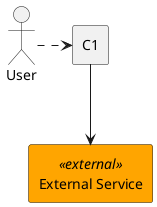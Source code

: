 {
  "sha1": "opgf1z1htu3klb8zup6ddz83on2pcox",
  "insertion": {
    "when": "2024-06-04T17:28:40.086Z",
    "url": "https://github.com/plantuml/plantuml/issues/1216#issuecomment-1355336618",
    "user": "plantuml@gmail.com"
  }
}
@startuml
skinparam component {
    Style rectangle
    BackgroundColor<<external>> #orange
}

actor User
component C1
component "External Service" <<external>> as C2

User .> C1
C1 --> C2
@enduml

